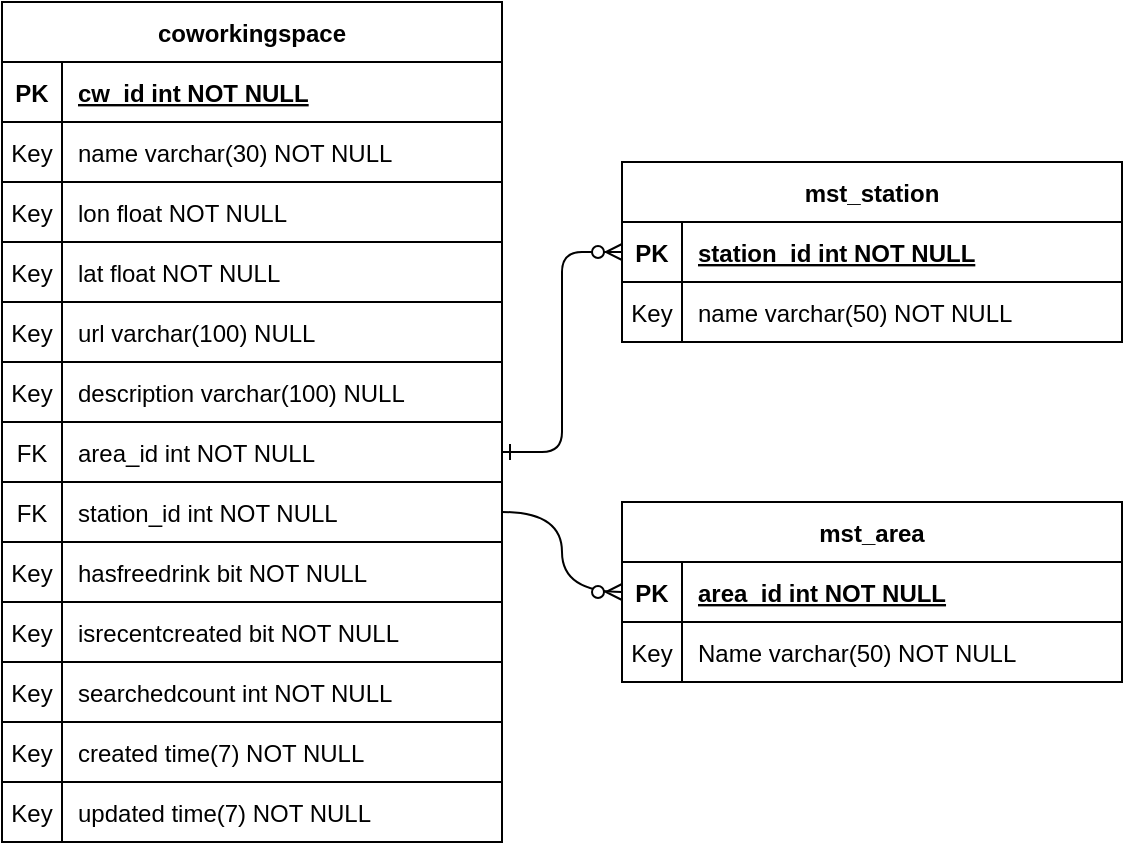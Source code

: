 <mxfile version="14.4.3" type="github">
  <diagram id="R2lEEEUBdFMjLlhIrx00" name="Page-1">
    <mxGraphModel dx="1422" dy="794" grid="1" gridSize="10" guides="1" tooltips="1" connect="1" arrows="1" fold="1" page="1" pageScale="1" pageWidth="850" pageHeight="1100" math="0" shadow="0" extFonts="Permanent Marker^https://fonts.googleapis.com/css?family=Permanent+Marker">
      <root>
        <mxCell id="0" />
        <mxCell id="1" parent="0" />
        <mxCell id="C-vyLk0tnHw3VtMMgP7b-1" value="" style="edgeStyle=entityRelationEdgeStyle;endArrow=ERzeroToMany;startArrow=ERone;endFill=1;startFill=0;exitX=1;exitY=0.5;exitDx=0;exitDy=0;entryX=0;entryY=0.5;entryDx=0;entryDy=0;" parent="1" source="xQadZcGfWScKQ9NEepwk-22" target="C-vyLk0tnHw3VtMMgP7b-3" edge="1">
          <mxGeometry width="100" height="100" relative="1" as="geometry">
            <mxPoint x="340" y="720" as="sourcePoint" />
            <mxPoint x="440" y="620" as="targetPoint" />
          </mxGeometry>
        </mxCell>
        <mxCell id="C-vyLk0tnHw3VtMMgP7b-2" value="mst_station" style="shape=table;startSize=30;container=1;collapsible=1;childLayout=tableLayout;fixedRows=1;rowLines=0;fontStyle=1;align=center;resizeLast=1;" parent="1" vertex="1">
          <mxGeometry x="440" y="200" width="250" height="90" as="geometry" />
        </mxCell>
        <mxCell id="C-vyLk0tnHw3VtMMgP7b-3" value="" style="shape=partialRectangle;collapsible=0;dropTarget=0;pointerEvents=0;fillColor=none;points=[[0,0.5],[1,0.5]];portConstraint=eastwest;top=0;left=0;right=0;bottom=1;" parent="C-vyLk0tnHw3VtMMgP7b-2" vertex="1">
          <mxGeometry y="30" width="250" height="30" as="geometry" />
        </mxCell>
        <mxCell id="C-vyLk0tnHw3VtMMgP7b-4" value="PK" style="shape=partialRectangle;overflow=hidden;connectable=0;fillColor=none;top=0;left=0;bottom=0;right=0;fontStyle=1;" parent="C-vyLk0tnHw3VtMMgP7b-3" vertex="1">
          <mxGeometry width="30" height="30" as="geometry" />
        </mxCell>
        <mxCell id="C-vyLk0tnHw3VtMMgP7b-5" value="station_id int NOT NULL " style="shape=partialRectangle;overflow=hidden;connectable=0;fillColor=none;top=0;left=0;bottom=0;right=0;align=left;spacingLeft=6;fontStyle=5;" parent="C-vyLk0tnHw3VtMMgP7b-3" vertex="1">
          <mxGeometry x="30" width="220" height="30" as="geometry" />
        </mxCell>
        <mxCell id="C-vyLk0tnHw3VtMMgP7b-6" value="" style="shape=partialRectangle;collapsible=0;dropTarget=0;pointerEvents=0;fillColor=none;points=[[0,0.5],[1,0.5]];portConstraint=eastwest;top=0;left=0;right=0;bottom=0;" parent="C-vyLk0tnHw3VtMMgP7b-2" vertex="1">
          <mxGeometry y="60" width="250" height="30" as="geometry" />
        </mxCell>
        <mxCell id="C-vyLk0tnHw3VtMMgP7b-7" value="Key" style="shape=partialRectangle;overflow=hidden;connectable=0;fillColor=none;top=0;left=0;bottom=0;right=0;" parent="C-vyLk0tnHw3VtMMgP7b-6" vertex="1">
          <mxGeometry width="30" height="30" as="geometry" />
        </mxCell>
        <mxCell id="C-vyLk0tnHw3VtMMgP7b-8" value="name varchar(50) NOT NULL" style="shape=partialRectangle;overflow=hidden;connectable=0;fillColor=none;top=0;left=0;bottom=0;right=0;align=left;spacingLeft=6;" parent="C-vyLk0tnHw3VtMMgP7b-6" vertex="1">
          <mxGeometry x="30" width="220" height="30" as="geometry" />
        </mxCell>
        <mxCell id="C-vyLk0tnHw3VtMMgP7b-13" value="mst_area" style="shape=table;startSize=30;container=1;collapsible=1;childLayout=tableLayout;fixedRows=1;rowLines=0;fontStyle=1;align=center;resizeLast=1;" parent="1" vertex="1">
          <mxGeometry x="440" y="370" width="250" height="90" as="geometry" />
        </mxCell>
        <mxCell id="C-vyLk0tnHw3VtMMgP7b-14" value="" style="shape=partialRectangle;collapsible=0;dropTarget=0;pointerEvents=0;fillColor=none;points=[[0,0.5],[1,0.5]];portConstraint=eastwest;top=0;left=0;right=0;bottom=1;" parent="C-vyLk0tnHw3VtMMgP7b-13" vertex="1">
          <mxGeometry y="30" width="250" height="30" as="geometry" />
        </mxCell>
        <mxCell id="C-vyLk0tnHw3VtMMgP7b-15" value="PK" style="shape=partialRectangle;overflow=hidden;connectable=0;fillColor=none;top=0;left=0;bottom=0;right=0;fontStyle=1;" parent="C-vyLk0tnHw3VtMMgP7b-14" vertex="1">
          <mxGeometry width="30" height="30" as="geometry" />
        </mxCell>
        <mxCell id="C-vyLk0tnHw3VtMMgP7b-16" value="area_id int NOT NULL " style="shape=partialRectangle;overflow=hidden;connectable=0;fillColor=none;top=0;left=0;bottom=0;right=0;align=left;spacingLeft=6;fontStyle=5;" parent="C-vyLk0tnHw3VtMMgP7b-14" vertex="1">
          <mxGeometry x="30" width="220" height="30" as="geometry" />
        </mxCell>
        <mxCell id="C-vyLk0tnHw3VtMMgP7b-17" value="" style="shape=partialRectangle;collapsible=0;dropTarget=0;pointerEvents=0;fillColor=none;points=[[0,0.5],[1,0.5]];portConstraint=eastwest;top=0;left=0;right=0;bottom=0;" parent="C-vyLk0tnHw3VtMMgP7b-13" vertex="1">
          <mxGeometry y="60" width="250" height="30" as="geometry" />
        </mxCell>
        <mxCell id="C-vyLk0tnHw3VtMMgP7b-18" value="Key" style="shape=partialRectangle;overflow=hidden;connectable=0;fillColor=none;top=0;left=0;bottom=0;right=0;" parent="C-vyLk0tnHw3VtMMgP7b-17" vertex="1">
          <mxGeometry width="30" height="30" as="geometry" />
        </mxCell>
        <mxCell id="C-vyLk0tnHw3VtMMgP7b-19" value="Name varchar(50) NOT NULL" style="shape=partialRectangle;overflow=hidden;connectable=0;fillColor=none;top=0;left=0;bottom=0;right=0;align=left;spacingLeft=6;" parent="C-vyLk0tnHw3VtMMgP7b-17" vertex="1">
          <mxGeometry x="30" width="220" height="30" as="geometry" />
        </mxCell>
        <mxCell id="C-vyLk0tnHw3VtMMgP7b-23" value="coworkingspace" style="shape=table;startSize=30;container=1;collapsible=1;childLayout=tableLayout;fixedRows=1;rowLines=0;fontStyle=1;align=center;resizeLast=1;" parent="1" vertex="1">
          <mxGeometry x="130" y="120" width="250" height="420" as="geometry" />
        </mxCell>
        <mxCell id="C-vyLk0tnHw3VtMMgP7b-24" value="" style="shape=partialRectangle;collapsible=0;dropTarget=0;pointerEvents=0;fillColor=none;points=[[0,0.5],[1,0.5]];portConstraint=eastwest;top=0;left=0;right=0;bottom=1;" parent="C-vyLk0tnHw3VtMMgP7b-23" vertex="1">
          <mxGeometry y="30" width="250" height="30" as="geometry" />
        </mxCell>
        <mxCell id="C-vyLk0tnHw3VtMMgP7b-25" value="PK" style="shape=partialRectangle;overflow=hidden;connectable=0;fillColor=none;top=0;left=0;bottom=0;right=0;fontStyle=1;" parent="C-vyLk0tnHw3VtMMgP7b-24" vertex="1">
          <mxGeometry width="30" height="30" as="geometry" />
        </mxCell>
        <mxCell id="C-vyLk0tnHw3VtMMgP7b-26" value="cw_id int NOT NULL " style="shape=partialRectangle;overflow=hidden;connectable=0;fillColor=none;top=0;left=0;bottom=0;right=0;align=left;spacingLeft=6;fontStyle=5;" parent="C-vyLk0tnHw3VtMMgP7b-24" vertex="1">
          <mxGeometry x="30" width="220" height="30" as="geometry" />
        </mxCell>
        <mxCell id="C-vyLk0tnHw3VtMMgP7b-27" value="" style="shape=partialRectangle;collapsible=0;dropTarget=0;pointerEvents=0;fillColor=none;points=[[0,0.5],[1,0.5]];portConstraint=eastwest;top=0;left=0;right=0;bottom=0;" parent="C-vyLk0tnHw3VtMMgP7b-23" vertex="1">
          <mxGeometry y="60" width="250" height="30" as="geometry" />
        </mxCell>
        <mxCell id="C-vyLk0tnHw3VtMMgP7b-28" value="Key" style="shape=partialRectangle;overflow=hidden;connectable=0;fillColor=none;top=0;left=0;bottom=1;right=0;" parent="C-vyLk0tnHw3VtMMgP7b-27" vertex="1">
          <mxGeometry width="30" height="30" as="geometry" />
        </mxCell>
        <mxCell id="C-vyLk0tnHw3VtMMgP7b-29" value="name varchar(30) NOT NULL" style="shape=partialRectangle;overflow=hidden;connectable=0;top=1;left=0;bottom=1;right=0;align=left;spacingLeft=6;fillColor=none;" parent="C-vyLk0tnHw3VtMMgP7b-27" vertex="1">
          <mxGeometry x="30" width="220" height="30" as="geometry" />
        </mxCell>
        <mxCell id="xQadZcGfWScKQ9NEepwk-1" style="shape=partialRectangle;collapsible=0;dropTarget=0;pointerEvents=0;fillColor=none;points=[[0,0.5],[1,0.5]];portConstraint=eastwest;top=0;left=0;right=0;bottom=0;" parent="C-vyLk0tnHw3VtMMgP7b-23" vertex="1">
          <mxGeometry y="90" width="250" height="30" as="geometry" />
        </mxCell>
        <mxCell id="xQadZcGfWScKQ9NEepwk-2" value="Key" style="shape=partialRectangle;overflow=hidden;connectable=0;fillColor=none;top=0;left=0;bottom=1;right=0;" parent="xQadZcGfWScKQ9NEepwk-1" vertex="1">
          <mxGeometry width="30" height="30" as="geometry" />
        </mxCell>
        <mxCell id="xQadZcGfWScKQ9NEepwk-3" value="lon float NOT NULL" style="shape=partialRectangle;overflow=hidden;connectable=0;fillColor=none;top=0;left=0;bottom=1;right=0;align=left;spacingLeft=6;" parent="xQadZcGfWScKQ9NEepwk-1" vertex="1">
          <mxGeometry x="30" width="220" height="30" as="geometry" />
        </mxCell>
        <mxCell id="xQadZcGfWScKQ9NEepwk-4" style="shape=partialRectangle;collapsible=0;dropTarget=0;pointerEvents=0;fillColor=none;points=[[0,0.5],[1,0.5]];portConstraint=eastwest;top=0;left=0;right=0;bottom=0;" parent="C-vyLk0tnHw3VtMMgP7b-23" vertex="1">
          <mxGeometry y="120" width="250" height="30" as="geometry" />
        </mxCell>
        <mxCell id="xQadZcGfWScKQ9NEepwk-5" value="Key" style="shape=partialRectangle;overflow=hidden;connectable=0;fillColor=none;top=0;left=0;bottom=1;right=0;" parent="xQadZcGfWScKQ9NEepwk-4" vertex="1">
          <mxGeometry width="30" height="30" as="geometry" />
        </mxCell>
        <mxCell id="xQadZcGfWScKQ9NEepwk-6" value="lat float NOT NULL" style="shape=partialRectangle;overflow=hidden;connectable=0;fillColor=none;top=0;left=0;bottom=1;right=0;align=left;spacingLeft=6;" parent="xQadZcGfWScKQ9NEepwk-4" vertex="1">
          <mxGeometry x="30" width="220" height="30" as="geometry" />
        </mxCell>
        <mxCell id="xQadZcGfWScKQ9NEepwk-7" style="shape=partialRectangle;collapsible=0;dropTarget=0;pointerEvents=0;fillColor=none;points=[[0,0.5],[1,0.5]];portConstraint=eastwest;top=0;left=0;right=0;bottom=0;" parent="C-vyLk0tnHw3VtMMgP7b-23" vertex="1">
          <mxGeometry y="150" width="250" height="30" as="geometry" />
        </mxCell>
        <mxCell id="xQadZcGfWScKQ9NEepwk-8" value="Key" style="shape=partialRectangle;overflow=hidden;connectable=0;fillColor=none;top=0;left=0;bottom=1;right=0;" parent="xQadZcGfWScKQ9NEepwk-7" vertex="1">
          <mxGeometry width="30" height="30" as="geometry" />
        </mxCell>
        <mxCell id="xQadZcGfWScKQ9NEepwk-9" value="url varchar(100) NULL" style="shape=partialRectangle;overflow=hidden;connectable=0;fillColor=none;top=0;left=0;bottom=1;right=0;align=left;spacingLeft=6;" parent="xQadZcGfWScKQ9NEepwk-7" vertex="1">
          <mxGeometry x="30" width="220" height="30" as="geometry" />
        </mxCell>
        <mxCell id="xQadZcGfWScKQ9NEepwk-25" style="shape=partialRectangle;collapsible=0;dropTarget=0;pointerEvents=0;fillColor=none;points=[[0,0.5],[1,0.5]];portConstraint=eastwest;top=0;left=0;right=0;bottom=0;" parent="C-vyLk0tnHw3VtMMgP7b-23" vertex="1">
          <mxGeometry y="180" width="250" height="30" as="geometry" />
        </mxCell>
        <mxCell id="xQadZcGfWScKQ9NEepwk-26" value="Key" style="shape=partialRectangle;overflow=hidden;connectable=0;fillColor=none;top=0;left=0;bottom=1;right=0;" parent="xQadZcGfWScKQ9NEepwk-25" vertex="1">
          <mxGeometry width="30" height="30" as="geometry" />
        </mxCell>
        <mxCell id="xQadZcGfWScKQ9NEepwk-27" value="description varchar(100) NULL" style="shape=partialRectangle;overflow=hidden;connectable=0;fillColor=none;top=0;left=0;bottom=1;right=0;align=left;spacingLeft=6;" parent="xQadZcGfWScKQ9NEepwk-25" vertex="1">
          <mxGeometry x="30" width="220" height="30" as="geometry" />
        </mxCell>
        <mxCell id="xQadZcGfWScKQ9NEepwk-22" style="shape=partialRectangle;collapsible=0;dropTarget=0;pointerEvents=0;fillColor=none;points=[[0,0.5],[1,0.5]];portConstraint=eastwest;top=0;left=0;right=0;bottom=0;" parent="C-vyLk0tnHw3VtMMgP7b-23" vertex="1">
          <mxGeometry y="210" width="250" height="30" as="geometry" />
        </mxCell>
        <mxCell id="xQadZcGfWScKQ9NEepwk-23" value="FK" style="shape=partialRectangle;overflow=hidden;connectable=0;fillColor=none;top=0;left=0;bottom=1;right=0;" parent="xQadZcGfWScKQ9NEepwk-22" vertex="1">
          <mxGeometry width="30" height="30" as="geometry" />
        </mxCell>
        <mxCell id="xQadZcGfWScKQ9NEepwk-24" value="area_id int NOT NULL" style="shape=partialRectangle;overflow=hidden;connectable=0;fillColor=none;top=0;left=0;bottom=1;right=0;align=left;spacingLeft=6;" parent="xQadZcGfWScKQ9NEepwk-22" vertex="1">
          <mxGeometry x="30" width="220" height="30" as="geometry" />
        </mxCell>
        <mxCell id="xQadZcGfWScKQ9NEepwk-19" style="shape=partialRectangle;collapsible=0;dropTarget=0;pointerEvents=0;fillColor=none;points=[[0,0.5],[1,0.5]];portConstraint=eastwest;top=0;left=0;right=0;bottom=0;" parent="C-vyLk0tnHw3VtMMgP7b-23" vertex="1">
          <mxGeometry y="240" width="250" height="30" as="geometry" />
        </mxCell>
        <mxCell id="xQadZcGfWScKQ9NEepwk-20" value="FK" style="shape=partialRectangle;overflow=hidden;connectable=0;fillColor=none;top=0;left=0;bottom=1;right=0;" parent="xQadZcGfWScKQ9NEepwk-19" vertex="1">
          <mxGeometry width="30" height="30" as="geometry" />
        </mxCell>
        <mxCell id="xQadZcGfWScKQ9NEepwk-21" value="station_id int NOT NULL" style="shape=partialRectangle;overflow=hidden;connectable=0;fillColor=none;top=0;left=0;bottom=1;right=0;align=left;spacingLeft=6;" parent="xQadZcGfWScKQ9NEepwk-19" vertex="1">
          <mxGeometry x="30" width="220" height="30" as="geometry" />
        </mxCell>
        <mxCell id="xQadZcGfWScKQ9NEepwk-16" style="shape=partialRectangle;collapsible=0;dropTarget=0;pointerEvents=0;fillColor=none;points=[[0,0.5],[1,0.5]];portConstraint=eastwest;top=0;left=0;right=0;bottom=0;" parent="C-vyLk0tnHw3VtMMgP7b-23" vertex="1">
          <mxGeometry y="270" width="250" height="30" as="geometry" />
        </mxCell>
        <mxCell id="xQadZcGfWScKQ9NEepwk-17" value="Key" style="shape=partialRectangle;overflow=hidden;connectable=0;fillColor=none;top=0;left=0;bottom=1;right=0;" parent="xQadZcGfWScKQ9NEepwk-16" vertex="1">
          <mxGeometry width="30" height="30" as="geometry" />
        </mxCell>
        <mxCell id="xQadZcGfWScKQ9NEepwk-18" value="hasfreedrink bit NOT NULL" style="shape=partialRectangle;overflow=hidden;connectable=0;fillColor=none;top=0;left=0;bottom=1;right=0;align=left;spacingLeft=6;" parent="xQadZcGfWScKQ9NEepwk-16" vertex="1">
          <mxGeometry x="30" width="220" height="30" as="geometry" />
        </mxCell>
        <mxCell id="xQadZcGfWScKQ9NEepwk-13" style="shape=partialRectangle;collapsible=0;dropTarget=0;pointerEvents=0;fillColor=none;points=[[0,0.5],[1,0.5]];portConstraint=eastwest;top=0;left=0;right=0;bottom=0;" parent="C-vyLk0tnHw3VtMMgP7b-23" vertex="1">
          <mxGeometry y="300" width="250" height="30" as="geometry" />
        </mxCell>
        <mxCell id="xQadZcGfWScKQ9NEepwk-14" value="Key" style="shape=partialRectangle;overflow=hidden;connectable=0;fillColor=none;top=0;left=0;bottom=1;right=0;" parent="xQadZcGfWScKQ9NEepwk-13" vertex="1">
          <mxGeometry width="30" height="30" as="geometry" />
        </mxCell>
        <mxCell id="xQadZcGfWScKQ9NEepwk-15" value="isrecentcreated bit NOT NULL " style="shape=partialRectangle;overflow=hidden;connectable=0;fillColor=none;top=0;left=0;bottom=1;right=0;align=left;spacingLeft=6;" parent="xQadZcGfWScKQ9NEepwk-13" vertex="1">
          <mxGeometry x="30" width="220" height="30" as="geometry" />
        </mxCell>
        <mxCell id="xQadZcGfWScKQ9NEepwk-10" style="shape=partialRectangle;collapsible=0;dropTarget=0;pointerEvents=0;fillColor=none;points=[[0,0.5],[1,0.5]];portConstraint=eastwest;top=0;left=0;right=0;bottom=0;" parent="C-vyLk0tnHw3VtMMgP7b-23" vertex="1">
          <mxGeometry y="330" width="250" height="30" as="geometry" />
        </mxCell>
        <mxCell id="xQadZcGfWScKQ9NEepwk-11" value="Key" style="shape=partialRectangle;overflow=hidden;connectable=0;fillColor=none;top=0;left=0;bottom=1;right=0;" parent="xQadZcGfWScKQ9NEepwk-10" vertex="1">
          <mxGeometry width="30" height="30" as="geometry" />
        </mxCell>
        <mxCell id="xQadZcGfWScKQ9NEepwk-12" value="searchedcount int NOT NULL" style="shape=partialRectangle;overflow=hidden;connectable=0;fillColor=none;top=0;left=0;bottom=1;right=0;align=left;spacingLeft=6;" parent="xQadZcGfWScKQ9NEepwk-10" vertex="1">
          <mxGeometry x="30" width="220" height="30" as="geometry" />
        </mxCell>
        <mxCell id="xQadZcGfWScKQ9NEepwk-31" style="shape=partialRectangle;collapsible=0;dropTarget=0;pointerEvents=0;fillColor=none;points=[[0,0.5],[1,0.5]];portConstraint=eastwest;top=0;left=0;right=0;bottom=0;" parent="C-vyLk0tnHw3VtMMgP7b-23" vertex="1">
          <mxGeometry y="360" width="250" height="30" as="geometry" />
        </mxCell>
        <mxCell id="xQadZcGfWScKQ9NEepwk-32" value="Key" style="shape=partialRectangle;overflow=hidden;connectable=0;fillColor=none;top=0;left=0;bottom=1;right=0;" parent="xQadZcGfWScKQ9NEepwk-31" vertex="1">
          <mxGeometry width="30" height="30" as="geometry" />
        </mxCell>
        <mxCell id="xQadZcGfWScKQ9NEepwk-33" value="created time(7) NOT NULL" style="shape=partialRectangle;overflow=hidden;connectable=0;fillColor=none;top=0;left=0;bottom=1;right=0;align=left;spacingLeft=6;" parent="xQadZcGfWScKQ9NEepwk-31" vertex="1">
          <mxGeometry x="30" width="220" height="30" as="geometry" />
        </mxCell>
        <mxCell id="xQadZcGfWScKQ9NEepwk-28" style="shape=partialRectangle;collapsible=0;dropTarget=0;pointerEvents=0;fillColor=none;points=[[0,0.5],[1,0.5]];portConstraint=eastwest;top=0;left=0;right=0;bottom=0;" parent="C-vyLk0tnHw3VtMMgP7b-23" vertex="1">
          <mxGeometry y="390" width="250" height="30" as="geometry" />
        </mxCell>
        <mxCell id="xQadZcGfWScKQ9NEepwk-29" value="Key" style="shape=partialRectangle;overflow=hidden;connectable=0;fillColor=none;top=0;left=0;bottom=1;right=0;" parent="xQadZcGfWScKQ9NEepwk-28" vertex="1">
          <mxGeometry width="30" height="30" as="geometry" />
        </mxCell>
        <mxCell id="xQadZcGfWScKQ9NEepwk-30" value="updated time(7) NOT NULL" style="shape=partialRectangle;overflow=hidden;connectable=0;fillColor=none;top=0;left=0;bottom=1;right=0;align=left;spacingLeft=6;" parent="xQadZcGfWScKQ9NEepwk-28" vertex="1">
          <mxGeometry x="30" width="220" height="30" as="geometry" />
        </mxCell>
        <mxCell id="xQadZcGfWScKQ9NEepwk-37" style="edgeStyle=orthogonalEdgeStyle;rounded=0;orthogonalLoop=1;jettySize=auto;html=1;exitX=1;exitY=0.5;exitDx=0;exitDy=0;entryX=0;entryY=0.5;entryDx=0;entryDy=0;curved=1;endArrow=ERzeroToMany;endFill=1;" parent="1" source="xQadZcGfWScKQ9NEepwk-19" target="C-vyLk0tnHw3VtMMgP7b-14" edge="1">
          <mxGeometry relative="1" as="geometry">
            <mxPoint x="430" y="440" as="targetPoint" />
          </mxGeometry>
        </mxCell>
      </root>
    </mxGraphModel>
  </diagram>
</mxfile>
